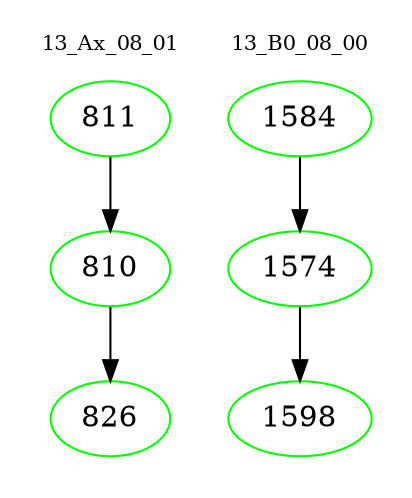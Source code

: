 digraph{
subgraph cluster_0 {
color = white
label = "13_Ax_08_01";
fontsize=10;
T0_811 [label="811", color="green"]
T0_811 -> T0_810 [color="black"]
T0_810 [label="810", color="green"]
T0_810 -> T0_826 [color="black"]
T0_826 [label="826", color="green"]
}
subgraph cluster_1 {
color = white
label = "13_B0_08_00";
fontsize=10;
T1_1584 [label="1584", color="green"]
T1_1584 -> T1_1574 [color="black"]
T1_1574 [label="1574", color="green"]
T1_1574 -> T1_1598 [color="black"]
T1_1598 [label="1598", color="green"]
}
}
